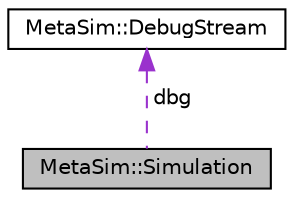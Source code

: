 digraph "MetaSim::Simulation"
{
  edge [fontname="Helvetica",fontsize="10",labelfontname="Helvetica",labelfontsize="10"];
  node [fontname="Helvetica",fontsize="10",shape=record];
  Node1 [label="MetaSim::Simulation",height=0.2,width=0.4,color="black", fillcolor="grey75", style="filled", fontcolor="black"];
  Node2 -> Node1 [dir="back",color="darkorchid3",fontsize="10",style="dashed",label=" dbg" ,fontname="Helvetica"];
  Node2 [label="MetaSim::DebugStream",height=0.2,width=0.4,color="black", fillcolor="white", style="filled",URL="$d4/d79/classMetaSim_1_1DebugStream.html"];
}
